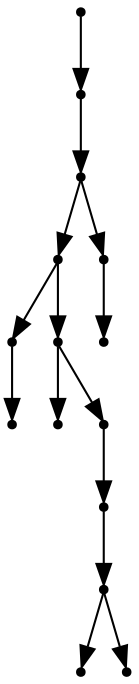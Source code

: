 digraph {
  14 [shape=point];
  13 [shape=point];
  12 [shape=point];
  9 [shape=point];
  1 [shape=point];
  0 [shape=point];
  8 [shape=point];
  2 [shape=point];
  7 [shape=point];
  6 [shape=point];
  5 [shape=point];
  3 [shape=point];
  4 [shape=point];
  11 [shape=point];
  10 [shape=point];
14 -> 13;
13 -> 12;
12 -> 9;
9 -> 1;
1 -> 0;
9 -> 8;
8 -> 2;
8 -> 7;
7 -> 6;
6 -> 5;
5 -> 3;
5 -> 4;
12 -> 11;
11 -> 10;
}
